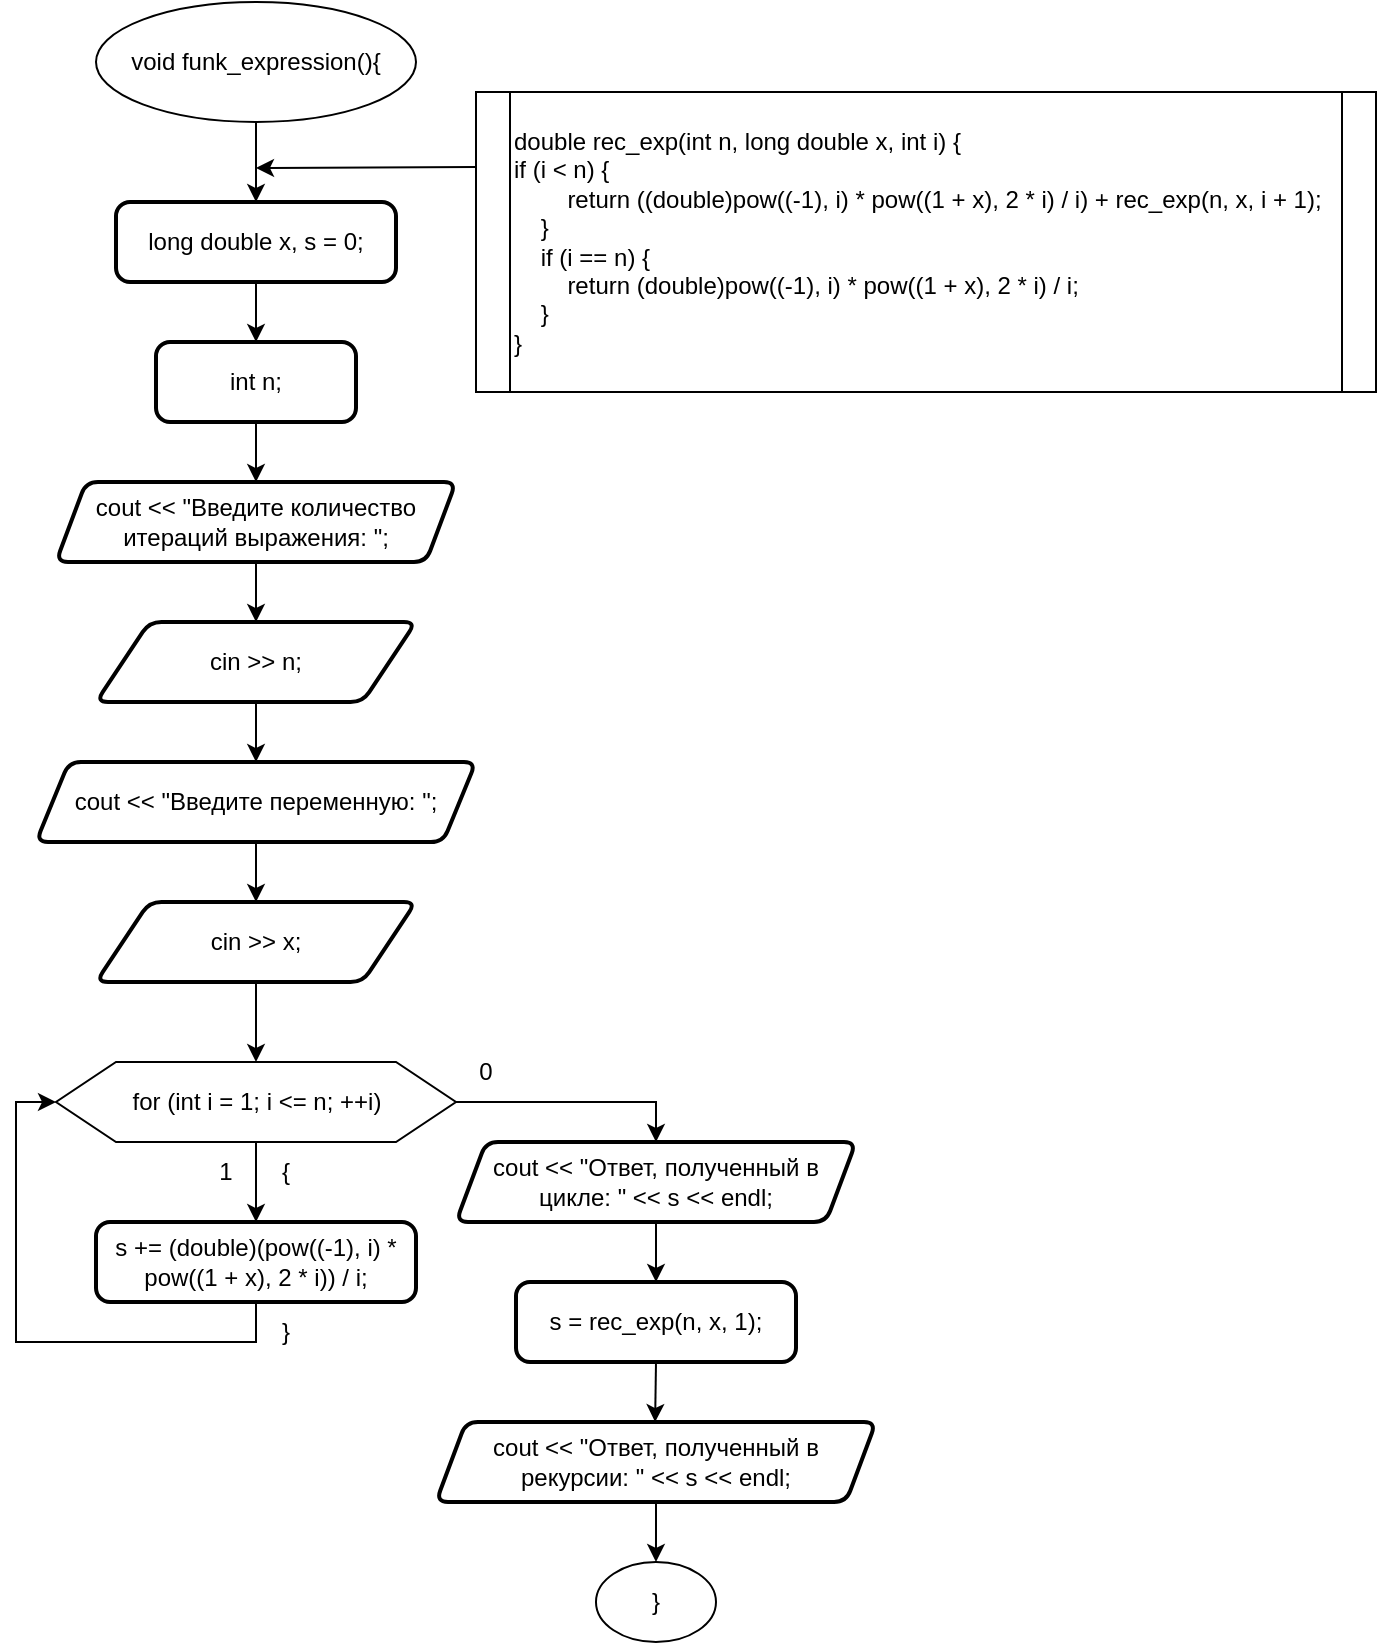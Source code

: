 <mxfile version="23.0.2" type="device">
  <diagram name="Страница — 1" id="k7yX1b1-kdcqYZEZyaeC">
    <mxGraphModel dx="726" dy="1285" grid="1" gridSize="10" guides="1" tooltips="1" connect="1" arrows="1" fold="1" page="1" pageScale="1" pageWidth="827" pageHeight="1169" math="0" shadow="0">
      <root>
        <mxCell id="0" />
        <mxCell id="1" parent="0" />
        <mxCell id="lg6uP4S3PjMkZeZ7yRbu-1" value="void funk_expression(){" style="ellipse;whiteSpace=wrap;html=1;" vertex="1" parent="1">
          <mxGeometry x="120" y="60" width="160" height="60" as="geometry" />
        </mxCell>
        <mxCell id="lg6uP4S3PjMkZeZ7yRbu-2" value="" style="endArrow=classic;html=1;rounded=0;labelBackgroundColor=default;strokeColor=default;align=center;verticalAlign=middle;fontFamily=Helvetica;fontSize=11;fontColor=default;shape=connector;edgeStyle=orthogonalEdgeStyle;exitX=0.5;exitY=1;exitDx=0;exitDy=0;entryX=0.5;entryY=0;entryDx=0;entryDy=0;" edge="1" source="lg6uP4S3PjMkZeZ7yRbu-1" parent="1" target="lg6uP4S3PjMkZeZ7yRbu-6">
          <mxGeometry width="50" height="50" relative="1" as="geometry">
            <mxPoint x="250.29" y="210" as="sourcePoint" />
            <mxPoint x="200" y="160" as="targetPoint" />
          </mxGeometry>
        </mxCell>
        <mxCell id="lg6uP4S3PjMkZeZ7yRbu-7" style="edgeStyle=orthogonalEdgeStyle;rounded=0;orthogonalLoop=1;jettySize=auto;html=1;exitX=0.5;exitY=1;exitDx=0;exitDy=0;" edge="1" parent="1" source="lg6uP4S3PjMkZeZ7yRbu-6" target="lg6uP4S3PjMkZeZ7yRbu-8">
          <mxGeometry relative="1" as="geometry">
            <mxPoint x="200" y="240" as="targetPoint" />
          </mxGeometry>
        </mxCell>
        <mxCell id="lg6uP4S3PjMkZeZ7yRbu-6" value="long double x, s = 0;" style="rounded=1;whiteSpace=wrap;html=1;absoluteArcSize=1;arcSize=14;strokeWidth=2;" vertex="1" parent="1">
          <mxGeometry x="130" y="160" width="140" height="40" as="geometry" />
        </mxCell>
        <mxCell id="lg6uP4S3PjMkZeZ7yRbu-9" style="edgeStyle=orthogonalEdgeStyle;rounded=0;orthogonalLoop=1;jettySize=auto;html=1;exitX=0.5;exitY=1;exitDx=0;exitDy=0;" edge="1" parent="1" source="lg6uP4S3PjMkZeZ7yRbu-8" target="lg6uP4S3PjMkZeZ7yRbu-10">
          <mxGeometry relative="1" as="geometry">
            <mxPoint x="200" y="320" as="targetPoint" />
          </mxGeometry>
        </mxCell>
        <mxCell id="lg6uP4S3PjMkZeZ7yRbu-8" value="int n;" style="rounded=1;whiteSpace=wrap;html=1;absoluteArcSize=1;arcSize=14;strokeWidth=2;" vertex="1" parent="1">
          <mxGeometry x="150" y="230" width="100" height="40" as="geometry" />
        </mxCell>
        <mxCell id="lg6uP4S3PjMkZeZ7yRbu-11" style="edgeStyle=orthogonalEdgeStyle;rounded=0;orthogonalLoop=1;jettySize=auto;html=1;exitX=0.5;exitY=1;exitDx=0;exitDy=0;" edge="1" parent="1" source="lg6uP4S3PjMkZeZ7yRbu-10" target="lg6uP4S3PjMkZeZ7yRbu-12">
          <mxGeometry relative="1" as="geometry">
            <mxPoint x="200" y="400" as="targetPoint" />
          </mxGeometry>
        </mxCell>
        <mxCell id="lg6uP4S3PjMkZeZ7yRbu-10" value="cout &amp;lt;&amp;lt; &quot;Введите количество итераций выражения: &quot;;" style="shape=parallelogram;html=1;strokeWidth=2;perimeter=parallelogramPerimeter;whiteSpace=wrap;rounded=1;arcSize=12;size=0.075;" vertex="1" parent="1">
          <mxGeometry x="100" y="300" width="200" height="40" as="geometry" />
        </mxCell>
        <mxCell id="lg6uP4S3PjMkZeZ7yRbu-12" value="cin &amp;gt;&amp;gt; n;" style="shape=parallelogram;html=1;strokeWidth=2;perimeter=parallelogramPerimeter;whiteSpace=wrap;rounded=1;arcSize=12;size=0.167;" vertex="1" parent="1">
          <mxGeometry x="120" y="370" width="160" height="40" as="geometry" />
        </mxCell>
        <mxCell id="lg6uP4S3PjMkZeZ7yRbu-13" style="edgeStyle=orthogonalEdgeStyle;rounded=0;orthogonalLoop=1;jettySize=auto;html=1;exitX=0.5;exitY=1;exitDx=0;exitDy=0;" edge="1" parent="1" target="lg6uP4S3PjMkZeZ7yRbu-15" source="lg6uP4S3PjMkZeZ7yRbu-12">
          <mxGeometry relative="1" as="geometry">
            <mxPoint x="200" y="490" as="targetPoint" />
            <mxPoint x="200" y="450" as="sourcePoint" />
          </mxGeometry>
        </mxCell>
        <mxCell id="lg6uP4S3PjMkZeZ7yRbu-14" style="edgeStyle=orthogonalEdgeStyle;rounded=0;orthogonalLoop=1;jettySize=auto;html=1;exitX=0.5;exitY=1;exitDx=0;exitDy=0;" edge="1" parent="1" source="lg6uP4S3PjMkZeZ7yRbu-15" target="lg6uP4S3PjMkZeZ7yRbu-16">
          <mxGeometry relative="1" as="geometry">
            <mxPoint x="200" y="560" as="targetPoint" />
          </mxGeometry>
        </mxCell>
        <mxCell id="lg6uP4S3PjMkZeZ7yRbu-15" value="cout &amp;lt;&amp;lt; &quot;Введите переменную: &quot;;" style="shape=parallelogram;html=1;strokeWidth=2;perimeter=parallelogramPerimeter;whiteSpace=wrap;rounded=1;arcSize=12;size=0.075;" vertex="1" parent="1">
          <mxGeometry x="90" y="440" width="220" height="40" as="geometry" />
        </mxCell>
        <mxCell id="lg6uP4S3PjMkZeZ7yRbu-17" style="edgeStyle=orthogonalEdgeStyle;rounded=0;orthogonalLoop=1;jettySize=auto;html=1;exitX=0.5;exitY=1;exitDx=0;exitDy=0;entryX=0.5;entryY=0;entryDx=0;entryDy=0;" edge="1" parent="1" source="lg6uP4S3PjMkZeZ7yRbu-16" target="lg6uP4S3PjMkZeZ7yRbu-20">
          <mxGeometry relative="1" as="geometry">
            <mxPoint x="200" y="650" as="targetPoint" />
          </mxGeometry>
        </mxCell>
        <mxCell id="lg6uP4S3PjMkZeZ7yRbu-16" value="cin &amp;gt;&amp;gt; x;" style="shape=parallelogram;html=1;strokeWidth=2;perimeter=parallelogramPerimeter;whiteSpace=wrap;rounded=1;arcSize=12;size=0.167;" vertex="1" parent="1">
          <mxGeometry x="120" y="510" width="160" height="40" as="geometry" />
        </mxCell>
        <mxCell id="lg6uP4S3PjMkZeZ7yRbu-18" style="edgeStyle=orthogonalEdgeStyle;rounded=0;orthogonalLoop=1;jettySize=auto;html=1;exitX=0.5;exitY=1;exitDx=0;exitDy=0;entryX=0.5;entryY=0;entryDx=0;entryDy=0;" edge="1" source="lg6uP4S3PjMkZeZ7yRbu-20" parent="1" target="lg6uP4S3PjMkZeZ7yRbu-24">
          <mxGeometry relative="1" as="geometry">
            <mxPoint x="200" y="670" as="targetPoint" />
          </mxGeometry>
        </mxCell>
        <mxCell id="lg6uP4S3PjMkZeZ7yRbu-19" style="edgeStyle=orthogonalEdgeStyle;rounded=0;orthogonalLoop=1;jettySize=auto;html=1;exitX=1;exitY=0.5;exitDx=0;exitDy=0;entryX=0.5;entryY=0;entryDx=0;entryDy=0;" edge="1" source="lg6uP4S3PjMkZeZ7yRbu-20" parent="1" target="lg6uP4S3PjMkZeZ7yRbu-28">
          <mxGeometry relative="1" as="geometry">
            <mxPoint x="410" y="630" as="targetPoint" />
            <Array as="points">
              <mxPoint x="400" y="610" />
            </Array>
          </mxGeometry>
        </mxCell>
        <mxCell id="lg6uP4S3PjMkZeZ7yRbu-20" value="for (int i = 1; i &amp;lt;= n; ++i)" style="verticalLabelPosition=middle;verticalAlign=middle;html=1;shape=hexagon;perimeter=hexagonPerimeter2;arcSize=6;size=0.15;labelPosition=center;align=center;" vertex="1" parent="1">
          <mxGeometry x="100" y="590" width="200" height="40" as="geometry" />
        </mxCell>
        <mxCell id="lg6uP4S3PjMkZeZ7yRbu-21" value="1" style="text;html=1;strokeColor=none;fillColor=none;align=center;verticalAlign=middle;whiteSpace=wrap;rounded=0;" vertex="1" parent="1">
          <mxGeometry x="170" y="630" width="30" height="30" as="geometry" />
        </mxCell>
        <mxCell id="lg6uP4S3PjMkZeZ7yRbu-22" value="{" style="text;html=1;strokeColor=none;fillColor=none;align=center;verticalAlign=middle;whiteSpace=wrap;rounded=0;" vertex="1" parent="1">
          <mxGeometry x="200" y="630" width="30" height="30" as="geometry" />
        </mxCell>
        <mxCell id="lg6uP4S3PjMkZeZ7yRbu-23" value="0" style="text;html=1;strokeColor=none;fillColor=none;align=center;verticalAlign=middle;whiteSpace=wrap;rounded=0;" vertex="1" parent="1">
          <mxGeometry x="300" y="580" width="30" height="30" as="geometry" />
        </mxCell>
        <mxCell id="lg6uP4S3PjMkZeZ7yRbu-25" style="edgeStyle=orthogonalEdgeStyle;rounded=0;orthogonalLoop=1;jettySize=auto;html=1;exitX=0.5;exitY=1;exitDx=0;exitDy=0;entryX=0;entryY=0.5;entryDx=0;entryDy=0;" edge="1" parent="1" source="lg6uP4S3PjMkZeZ7yRbu-24" target="lg6uP4S3PjMkZeZ7yRbu-20">
          <mxGeometry relative="1" as="geometry" />
        </mxCell>
        <mxCell id="lg6uP4S3PjMkZeZ7yRbu-24" value="s += (double)(pow((-1), i) * pow((1 + x), 2 * i)) / i;" style="rounded=1;whiteSpace=wrap;html=1;absoluteArcSize=1;arcSize=14;strokeWidth=2;" vertex="1" parent="1">
          <mxGeometry x="120" y="670" width="160" height="40" as="geometry" />
        </mxCell>
        <mxCell id="lg6uP4S3PjMkZeZ7yRbu-27" value="}" style="text;html=1;strokeColor=none;fillColor=none;align=center;verticalAlign=middle;whiteSpace=wrap;rounded=0;" vertex="1" parent="1">
          <mxGeometry x="200" y="710" width="30" height="30" as="geometry" />
        </mxCell>
        <mxCell id="lg6uP4S3PjMkZeZ7yRbu-32" style="edgeStyle=orthogonalEdgeStyle;rounded=0;orthogonalLoop=1;jettySize=auto;html=1;exitX=0.5;exitY=1;exitDx=0;exitDy=0;entryX=0.5;entryY=0;entryDx=0;entryDy=0;" edge="1" parent="1" source="lg6uP4S3PjMkZeZ7yRbu-28" target="lg6uP4S3PjMkZeZ7yRbu-31">
          <mxGeometry relative="1" as="geometry" />
        </mxCell>
        <mxCell id="lg6uP4S3PjMkZeZ7yRbu-28" value="cout &amp;lt;&amp;lt; &quot;Ответ, полученный в цикле: &quot; &amp;lt;&amp;lt; s &amp;lt;&amp;lt; endl;" style="shape=parallelogram;html=1;strokeWidth=2;perimeter=parallelogramPerimeter;whiteSpace=wrap;rounded=1;arcSize=12;size=0.075;" vertex="1" parent="1">
          <mxGeometry x="300" y="630" width="200" height="40" as="geometry" />
        </mxCell>
        <mxCell id="lg6uP4S3PjMkZeZ7yRbu-29" value="&lt;div&gt;double rec_exp(int n, long double x, int i) {&lt;/div&gt;&lt;div&gt;if (i &amp;lt; n) {&amp;nbsp;&lt;span style=&quot;&quot;&gt;&lt;/span&gt;&lt;/div&gt;&lt;div&gt;&lt;span style=&quot;&quot;&gt;&lt;span style=&quot;&quot;&gt;&lt;span style=&quot;white-space: pre;&quot;&gt;&amp;nbsp;&amp;nbsp;&amp;nbsp;&amp;nbsp;&lt;/span&gt;&lt;span style=&quot;white-space: pre;&quot;&gt;&amp;nbsp;&amp;nbsp;&amp;nbsp;&amp;nbsp;&lt;/span&gt;&lt;/span&gt;return ((double)pow((-1), i) * pow((1 + x), 2 * i) / i) + rec_exp(n, x, i + 1);&lt;/span&gt;&lt;/div&gt;&lt;div&gt;&lt;span style=&quot;&quot;&gt;&lt;span style=&quot;&quot;&gt;&lt;span style=&quot;white-space: pre;&quot;&gt;&amp;nbsp;&amp;nbsp;&amp;nbsp;&amp;nbsp;&lt;/span&gt;&lt;/span&gt;}&lt;/span&gt;&lt;/div&gt;&lt;div&gt;&lt;span style=&quot;&quot;&gt;&lt;span style=&quot;&quot;&gt;&lt;span style=&quot;white-space: pre;&quot;&gt;&amp;nbsp;&amp;nbsp;&amp;nbsp;&amp;nbsp;&lt;/span&gt;&lt;/span&gt;if (i == n) {&lt;/span&gt;&lt;/div&gt;&lt;div&gt;&lt;span style=&quot;&quot;&gt;&lt;span style=&quot;&quot;&gt;&lt;span style=&quot;white-space: pre;&quot;&gt;&amp;nbsp;&amp;nbsp;&amp;nbsp;&amp;nbsp;&lt;/span&gt;&lt;span style=&quot;white-space: pre;&quot;&gt;&amp;nbsp;&amp;nbsp;&amp;nbsp;&amp;nbsp;&lt;/span&gt;&lt;/span&gt;return (double)pow((-1), i) * pow((1 + x), 2 * i) / i;&lt;/span&gt;&lt;/div&gt;&lt;div&gt;&lt;span style=&quot;&quot;&gt;&lt;span style=&quot;&quot;&gt;&lt;span style=&quot;white-space: pre;&quot;&gt;&amp;nbsp;&amp;nbsp;&amp;nbsp;&amp;nbsp;&lt;/span&gt;&lt;/span&gt;}&lt;/span&gt;&lt;/div&gt;&lt;div&gt;}&lt;/div&gt;" style="shape=process;whiteSpace=wrap;html=1;backgroundOutline=1;size=0.037;align=left;" vertex="1" parent="1">
          <mxGeometry x="310" y="105" width="450" height="150" as="geometry" />
        </mxCell>
        <mxCell id="lg6uP4S3PjMkZeZ7yRbu-30" value="" style="endArrow=classic;html=1;rounded=0;exitX=0;exitY=0.25;exitDx=0;exitDy=0;" edge="1" parent="1" source="lg6uP4S3PjMkZeZ7yRbu-29">
          <mxGeometry width="50" height="50" relative="1" as="geometry">
            <mxPoint x="380.0" y="150" as="sourcePoint" />
            <mxPoint x="200" y="143" as="targetPoint" />
          </mxGeometry>
        </mxCell>
        <mxCell id="lg6uP4S3PjMkZeZ7yRbu-33" style="edgeStyle=orthogonalEdgeStyle;rounded=0;orthogonalLoop=1;jettySize=auto;html=1;exitX=0.5;exitY=1;exitDx=0;exitDy=0;" edge="1" parent="1" source="lg6uP4S3PjMkZeZ7yRbu-31">
          <mxGeometry relative="1" as="geometry">
            <mxPoint x="399.565" y="770" as="targetPoint" />
          </mxGeometry>
        </mxCell>
        <mxCell id="lg6uP4S3PjMkZeZ7yRbu-31" value="s = rec_exp(n, x, 1);" style="rounded=1;whiteSpace=wrap;html=1;absoluteArcSize=1;arcSize=14;strokeWidth=2;" vertex="1" parent="1">
          <mxGeometry x="330" y="700" width="140" height="40" as="geometry" />
        </mxCell>
        <mxCell id="lg6uP4S3PjMkZeZ7yRbu-36" style="edgeStyle=orthogonalEdgeStyle;rounded=0;orthogonalLoop=1;jettySize=auto;html=1;exitX=0.5;exitY=1;exitDx=0;exitDy=0;" edge="1" parent="1" source="lg6uP4S3PjMkZeZ7yRbu-35" target="lg6uP4S3PjMkZeZ7yRbu-37">
          <mxGeometry relative="1" as="geometry">
            <mxPoint x="399.565" y="840" as="targetPoint" />
          </mxGeometry>
        </mxCell>
        <mxCell id="lg6uP4S3PjMkZeZ7yRbu-35" value="cout &amp;lt;&amp;lt; &quot;Ответ, полученный в рекурсии: &quot; &amp;lt;&amp;lt; s &amp;lt;&amp;lt; endl;" style="shape=parallelogram;html=1;strokeWidth=2;perimeter=parallelogramPerimeter;whiteSpace=wrap;rounded=1;arcSize=12;size=0.068;" vertex="1" parent="1">
          <mxGeometry x="290" y="770" width="220" height="40" as="geometry" />
        </mxCell>
        <mxCell id="lg6uP4S3PjMkZeZ7yRbu-37" value="}" style="ellipse;whiteSpace=wrap;html=1;" vertex="1" parent="1">
          <mxGeometry x="369.99" y="840" width="60.01" height="40" as="geometry" />
        </mxCell>
      </root>
    </mxGraphModel>
  </diagram>
</mxfile>
